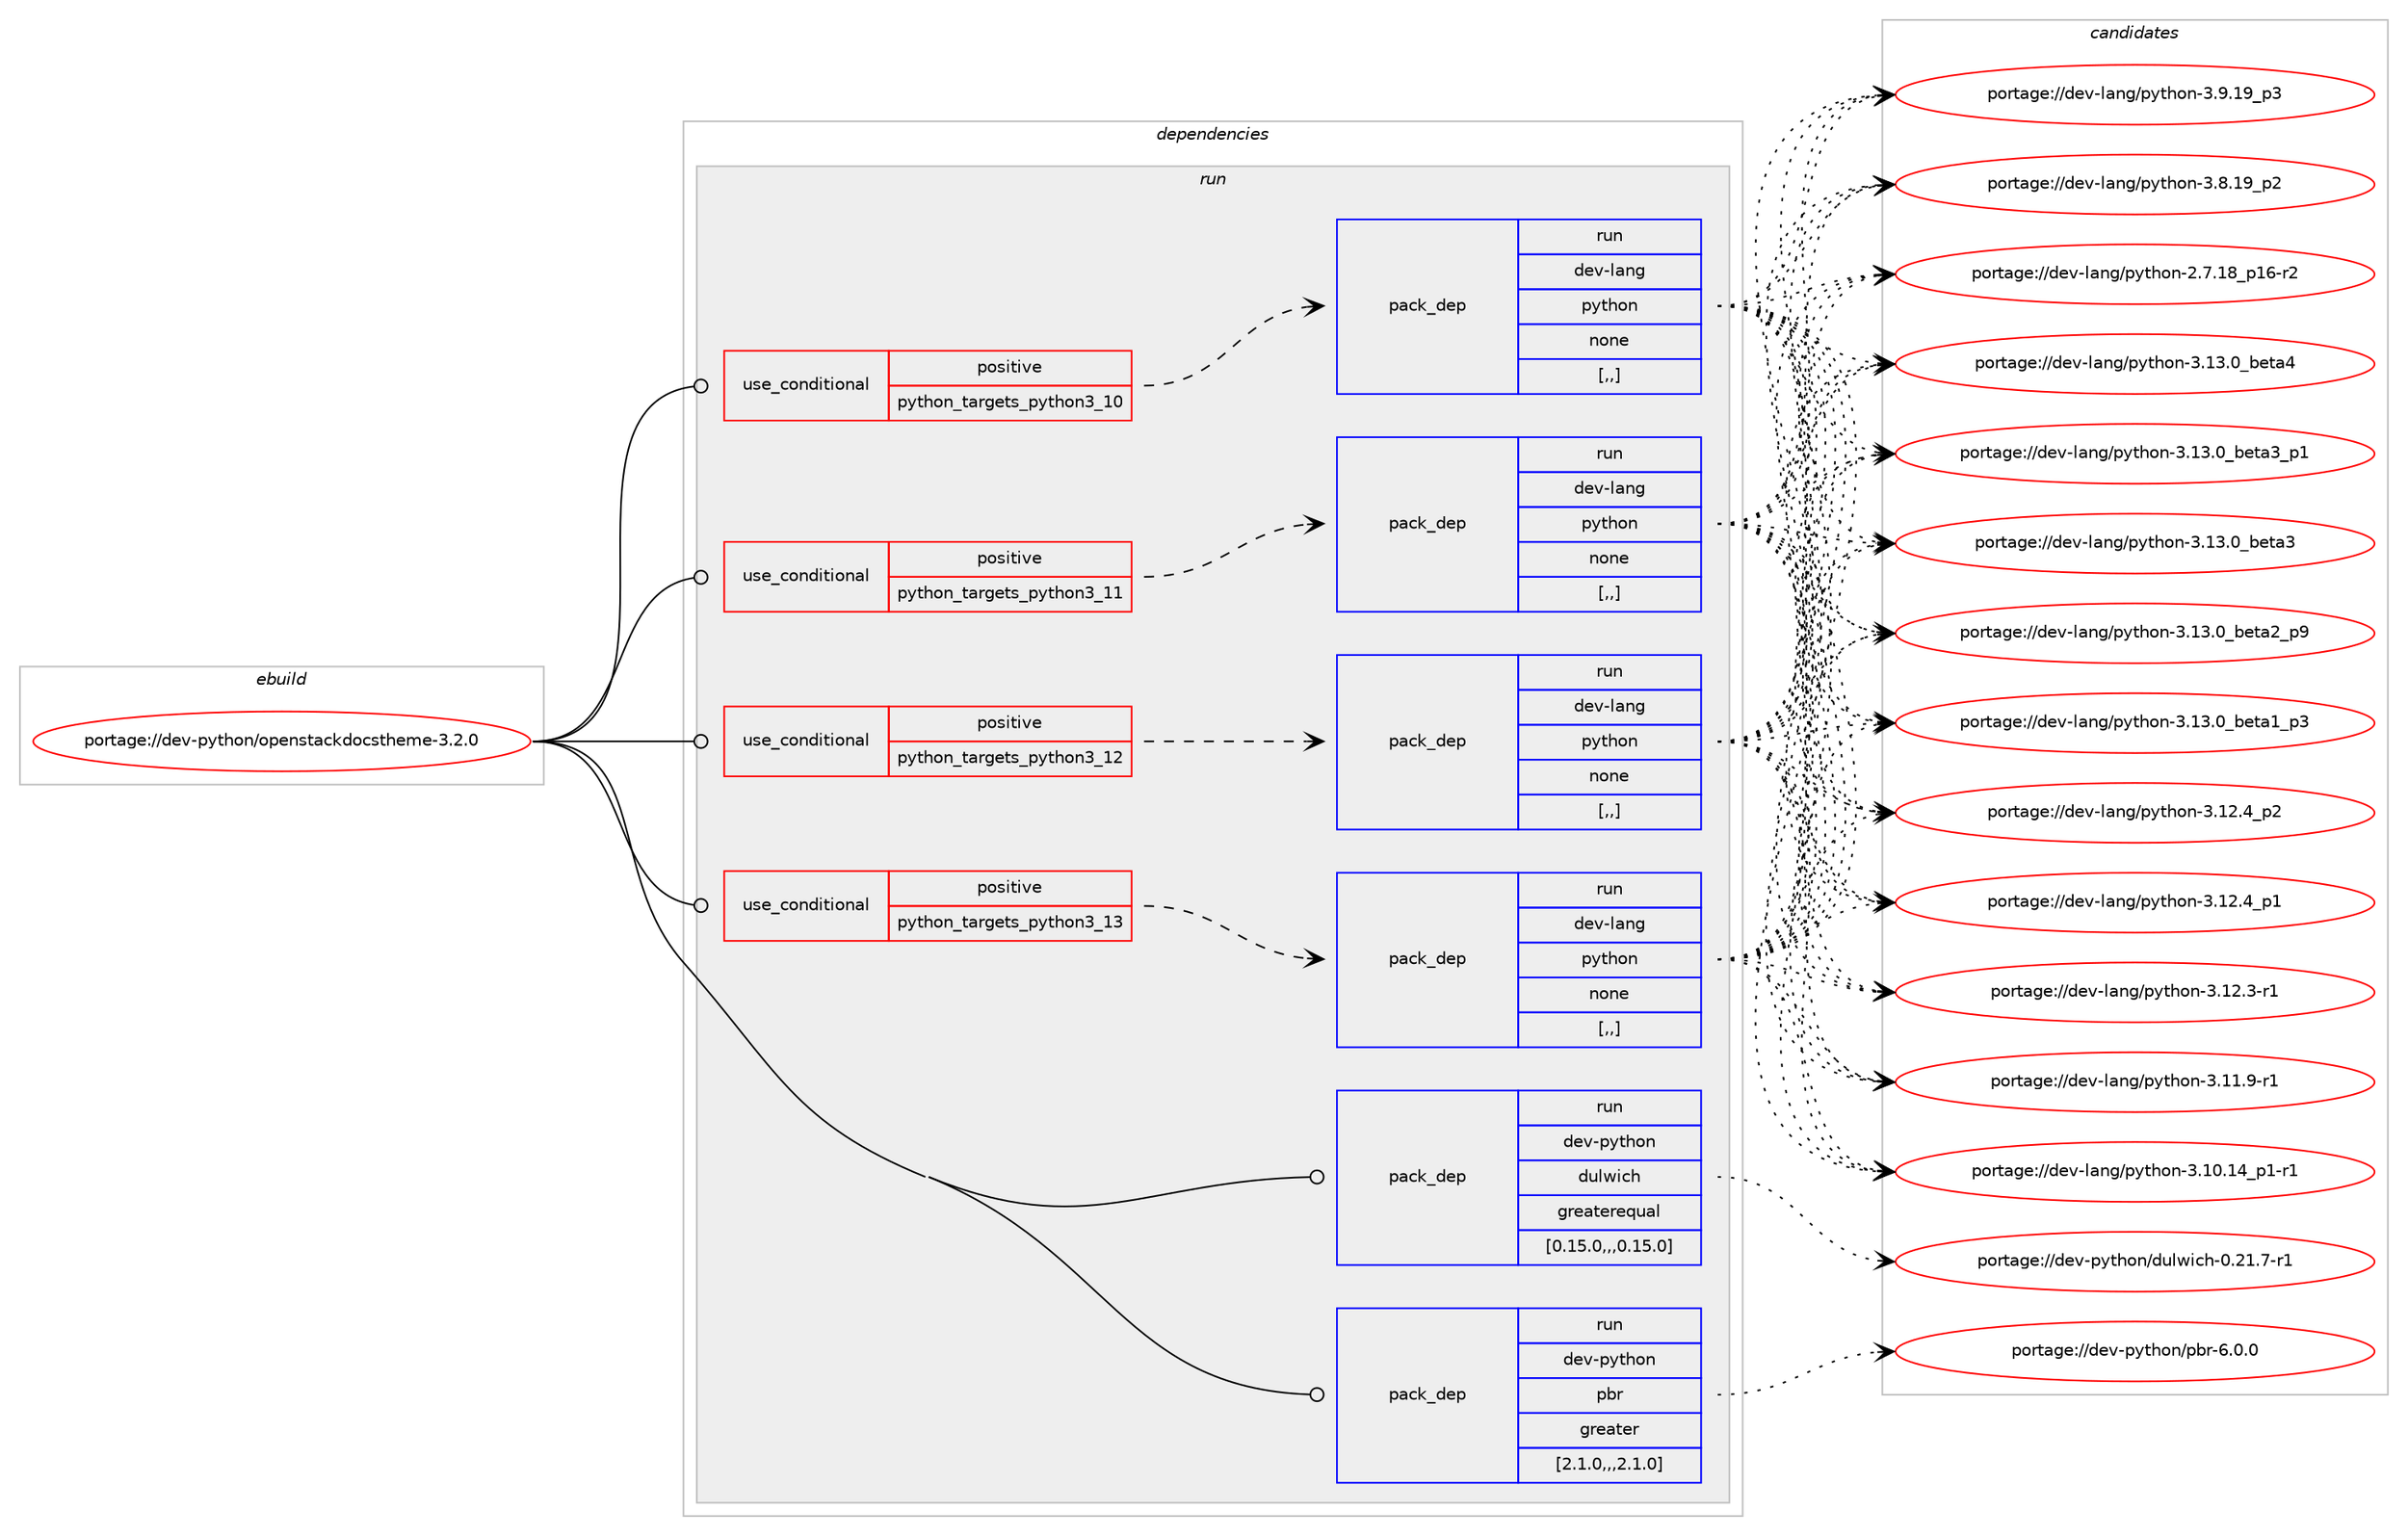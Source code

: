 digraph prolog {

# *************
# Graph options
# *************

newrank=true;
concentrate=true;
compound=true;
graph [rankdir=LR,fontname=Helvetica,fontsize=10,ranksep=1.5];#, ranksep=2.5, nodesep=0.2];
edge  [arrowhead=vee];
node  [fontname=Helvetica,fontsize=10];

# **********
# The ebuild
# **********

subgraph cluster_leftcol {
color=gray;
label=<<i>ebuild</i>>;
id [label="portage://dev-python/openstackdocstheme-3.2.0", color=red, width=4, href="../dev-python/openstackdocstheme-3.2.0.svg"];
}

# ****************
# The dependencies
# ****************

subgraph cluster_midcol {
color=gray;
label=<<i>dependencies</i>>;
subgraph cluster_compile {
fillcolor="#eeeeee";
style=filled;
label=<<i>compile</i>>;
}
subgraph cluster_compileandrun {
fillcolor="#eeeeee";
style=filled;
label=<<i>compile and run</i>>;
}
subgraph cluster_run {
fillcolor="#eeeeee";
style=filled;
label=<<i>run</i>>;
subgraph cond35498 {
dependency153130 [label=<<TABLE BORDER="0" CELLBORDER="1" CELLSPACING="0" CELLPADDING="4"><TR><TD ROWSPAN="3" CELLPADDING="10">use_conditional</TD></TR><TR><TD>positive</TD></TR><TR><TD>python_targets_python3_10</TD></TR></TABLE>>, shape=none, color=red];
subgraph pack116383 {
dependency153131 [label=<<TABLE BORDER="0" CELLBORDER="1" CELLSPACING="0" CELLPADDING="4" WIDTH="220"><TR><TD ROWSPAN="6" CELLPADDING="30">pack_dep</TD></TR><TR><TD WIDTH="110">run</TD></TR><TR><TD>dev-lang</TD></TR><TR><TD>python</TD></TR><TR><TD>none</TD></TR><TR><TD>[,,]</TD></TR></TABLE>>, shape=none, color=blue];
}
dependency153130:e -> dependency153131:w [weight=20,style="dashed",arrowhead="vee"];
}
id:e -> dependency153130:w [weight=20,style="solid",arrowhead="odot"];
subgraph cond35499 {
dependency153132 [label=<<TABLE BORDER="0" CELLBORDER="1" CELLSPACING="0" CELLPADDING="4"><TR><TD ROWSPAN="3" CELLPADDING="10">use_conditional</TD></TR><TR><TD>positive</TD></TR><TR><TD>python_targets_python3_11</TD></TR></TABLE>>, shape=none, color=red];
subgraph pack116384 {
dependency153133 [label=<<TABLE BORDER="0" CELLBORDER="1" CELLSPACING="0" CELLPADDING="4" WIDTH="220"><TR><TD ROWSPAN="6" CELLPADDING="30">pack_dep</TD></TR><TR><TD WIDTH="110">run</TD></TR><TR><TD>dev-lang</TD></TR><TR><TD>python</TD></TR><TR><TD>none</TD></TR><TR><TD>[,,]</TD></TR></TABLE>>, shape=none, color=blue];
}
dependency153132:e -> dependency153133:w [weight=20,style="dashed",arrowhead="vee"];
}
id:e -> dependency153132:w [weight=20,style="solid",arrowhead="odot"];
subgraph cond35500 {
dependency153134 [label=<<TABLE BORDER="0" CELLBORDER="1" CELLSPACING="0" CELLPADDING="4"><TR><TD ROWSPAN="3" CELLPADDING="10">use_conditional</TD></TR><TR><TD>positive</TD></TR><TR><TD>python_targets_python3_12</TD></TR></TABLE>>, shape=none, color=red];
subgraph pack116385 {
dependency153135 [label=<<TABLE BORDER="0" CELLBORDER="1" CELLSPACING="0" CELLPADDING="4" WIDTH="220"><TR><TD ROWSPAN="6" CELLPADDING="30">pack_dep</TD></TR><TR><TD WIDTH="110">run</TD></TR><TR><TD>dev-lang</TD></TR><TR><TD>python</TD></TR><TR><TD>none</TD></TR><TR><TD>[,,]</TD></TR></TABLE>>, shape=none, color=blue];
}
dependency153134:e -> dependency153135:w [weight=20,style="dashed",arrowhead="vee"];
}
id:e -> dependency153134:w [weight=20,style="solid",arrowhead="odot"];
subgraph cond35501 {
dependency153136 [label=<<TABLE BORDER="0" CELLBORDER="1" CELLSPACING="0" CELLPADDING="4"><TR><TD ROWSPAN="3" CELLPADDING="10">use_conditional</TD></TR><TR><TD>positive</TD></TR><TR><TD>python_targets_python3_13</TD></TR></TABLE>>, shape=none, color=red];
subgraph pack116386 {
dependency153137 [label=<<TABLE BORDER="0" CELLBORDER="1" CELLSPACING="0" CELLPADDING="4" WIDTH="220"><TR><TD ROWSPAN="6" CELLPADDING="30">pack_dep</TD></TR><TR><TD WIDTH="110">run</TD></TR><TR><TD>dev-lang</TD></TR><TR><TD>python</TD></TR><TR><TD>none</TD></TR><TR><TD>[,,]</TD></TR></TABLE>>, shape=none, color=blue];
}
dependency153136:e -> dependency153137:w [weight=20,style="dashed",arrowhead="vee"];
}
id:e -> dependency153136:w [weight=20,style="solid",arrowhead="odot"];
subgraph pack116387 {
dependency153138 [label=<<TABLE BORDER="0" CELLBORDER="1" CELLSPACING="0" CELLPADDING="4" WIDTH="220"><TR><TD ROWSPAN="6" CELLPADDING="30">pack_dep</TD></TR><TR><TD WIDTH="110">run</TD></TR><TR><TD>dev-python</TD></TR><TR><TD>dulwich</TD></TR><TR><TD>greaterequal</TD></TR><TR><TD>[0.15.0,,,0.15.0]</TD></TR></TABLE>>, shape=none, color=blue];
}
id:e -> dependency153138:w [weight=20,style="solid",arrowhead="odot"];
subgraph pack116388 {
dependency153139 [label=<<TABLE BORDER="0" CELLBORDER="1" CELLSPACING="0" CELLPADDING="4" WIDTH="220"><TR><TD ROWSPAN="6" CELLPADDING="30">pack_dep</TD></TR><TR><TD WIDTH="110">run</TD></TR><TR><TD>dev-python</TD></TR><TR><TD>pbr</TD></TR><TR><TD>greater</TD></TR><TR><TD>[2.1.0,,,2.1.0]</TD></TR></TABLE>>, shape=none, color=blue];
}
id:e -> dependency153139:w [weight=20,style="solid",arrowhead="odot"];
}
}

# **************
# The candidates
# **************

subgraph cluster_choices {
rank=same;
color=gray;
label=<<i>candidates</i>>;

subgraph choice116383 {
color=black;
nodesep=1;
choice1001011184510897110103471121211161041111104551464951464895981011169752 [label="portage://dev-lang/python-3.13.0_beta4", color=red, width=4,href="../dev-lang/python-3.13.0_beta4.svg"];
choice10010111845108971101034711212111610411111045514649514648959810111697519511249 [label="portage://dev-lang/python-3.13.0_beta3_p1", color=red, width=4,href="../dev-lang/python-3.13.0_beta3_p1.svg"];
choice1001011184510897110103471121211161041111104551464951464895981011169751 [label="portage://dev-lang/python-3.13.0_beta3", color=red, width=4,href="../dev-lang/python-3.13.0_beta3.svg"];
choice10010111845108971101034711212111610411111045514649514648959810111697509511257 [label="portage://dev-lang/python-3.13.0_beta2_p9", color=red, width=4,href="../dev-lang/python-3.13.0_beta2_p9.svg"];
choice10010111845108971101034711212111610411111045514649514648959810111697499511251 [label="portage://dev-lang/python-3.13.0_beta1_p3", color=red, width=4,href="../dev-lang/python-3.13.0_beta1_p3.svg"];
choice100101118451089711010347112121116104111110455146495046529511250 [label="portage://dev-lang/python-3.12.4_p2", color=red, width=4,href="../dev-lang/python-3.12.4_p2.svg"];
choice100101118451089711010347112121116104111110455146495046529511249 [label="portage://dev-lang/python-3.12.4_p1", color=red, width=4,href="../dev-lang/python-3.12.4_p1.svg"];
choice100101118451089711010347112121116104111110455146495046514511449 [label="portage://dev-lang/python-3.12.3-r1", color=red, width=4,href="../dev-lang/python-3.12.3-r1.svg"];
choice100101118451089711010347112121116104111110455146494946574511449 [label="portage://dev-lang/python-3.11.9-r1", color=red, width=4,href="../dev-lang/python-3.11.9-r1.svg"];
choice100101118451089711010347112121116104111110455146494846495295112494511449 [label="portage://dev-lang/python-3.10.14_p1-r1", color=red, width=4,href="../dev-lang/python-3.10.14_p1-r1.svg"];
choice100101118451089711010347112121116104111110455146574649579511251 [label="portage://dev-lang/python-3.9.19_p3", color=red, width=4,href="../dev-lang/python-3.9.19_p3.svg"];
choice100101118451089711010347112121116104111110455146564649579511250 [label="portage://dev-lang/python-3.8.19_p2", color=red, width=4,href="../dev-lang/python-3.8.19_p2.svg"];
choice100101118451089711010347112121116104111110455046554649569511249544511450 [label="portage://dev-lang/python-2.7.18_p16-r2", color=red, width=4,href="../dev-lang/python-2.7.18_p16-r2.svg"];
dependency153131:e -> choice1001011184510897110103471121211161041111104551464951464895981011169752:w [style=dotted,weight="100"];
dependency153131:e -> choice10010111845108971101034711212111610411111045514649514648959810111697519511249:w [style=dotted,weight="100"];
dependency153131:e -> choice1001011184510897110103471121211161041111104551464951464895981011169751:w [style=dotted,weight="100"];
dependency153131:e -> choice10010111845108971101034711212111610411111045514649514648959810111697509511257:w [style=dotted,weight="100"];
dependency153131:e -> choice10010111845108971101034711212111610411111045514649514648959810111697499511251:w [style=dotted,weight="100"];
dependency153131:e -> choice100101118451089711010347112121116104111110455146495046529511250:w [style=dotted,weight="100"];
dependency153131:e -> choice100101118451089711010347112121116104111110455146495046529511249:w [style=dotted,weight="100"];
dependency153131:e -> choice100101118451089711010347112121116104111110455146495046514511449:w [style=dotted,weight="100"];
dependency153131:e -> choice100101118451089711010347112121116104111110455146494946574511449:w [style=dotted,weight="100"];
dependency153131:e -> choice100101118451089711010347112121116104111110455146494846495295112494511449:w [style=dotted,weight="100"];
dependency153131:e -> choice100101118451089711010347112121116104111110455146574649579511251:w [style=dotted,weight="100"];
dependency153131:e -> choice100101118451089711010347112121116104111110455146564649579511250:w [style=dotted,weight="100"];
dependency153131:e -> choice100101118451089711010347112121116104111110455046554649569511249544511450:w [style=dotted,weight="100"];
}
subgraph choice116384 {
color=black;
nodesep=1;
choice1001011184510897110103471121211161041111104551464951464895981011169752 [label="portage://dev-lang/python-3.13.0_beta4", color=red, width=4,href="../dev-lang/python-3.13.0_beta4.svg"];
choice10010111845108971101034711212111610411111045514649514648959810111697519511249 [label="portage://dev-lang/python-3.13.0_beta3_p1", color=red, width=4,href="../dev-lang/python-3.13.0_beta3_p1.svg"];
choice1001011184510897110103471121211161041111104551464951464895981011169751 [label="portage://dev-lang/python-3.13.0_beta3", color=red, width=4,href="../dev-lang/python-3.13.0_beta3.svg"];
choice10010111845108971101034711212111610411111045514649514648959810111697509511257 [label="portage://dev-lang/python-3.13.0_beta2_p9", color=red, width=4,href="../dev-lang/python-3.13.0_beta2_p9.svg"];
choice10010111845108971101034711212111610411111045514649514648959810111697499511251 [label="portage://dev-lang/python-3.13.0_beta1_p3", color=red, width=4,href="../dev-lang/python-3.13.0_beta1_p3.svg"];
choice100101118451089711010347112121116104111110455146495046529511250 [label="portage://dev-lang/python-3.12.4_p2", color=red, width=4,href="../dev-lang/python-3.12.4_p2.svg"];
choice100101118451089711010347112121116104111110455146495046529511249 [label="portage://dev-lang/python-3.12.4_p1", color=red, width=4,href="../dev-lang/python-3.12.4_p1.svg"];
choice100101118451089711010347112121116104111110455146495046514511449 [label="portage://dev-lang/python-3.12.3-r1", color=red, width=4,href="../dev-lang/python-3.12.3-r1.svg"];
choice100101118451089711010347112121116104111110455146494946574511449 [label="portage://dev-lang/python-3.11.9-r1", color=red, width=4,href="../dev-lang/python-3.11.9-r1.svg"];
choice100101118451089711010347112121116104111110455146494846495295112494511449 [label="portage://dev-lang/python-3.10.14_p1-r1", color=red, width=4,href="../dev-lang/python-3.10.14_p1-r1.svg"];
choice100101118451089711010347112121116104111110455146574649579511251 [label="portage://dev-lang/python-3.9.19_p3", color=red, width=4,href="../dev-lang/python-3.9.19_p3.svg"];
choice100101118451089711010347112121116104111110455146564649579511250 [label="portage://dev-lang/python-3.8.19_p2", color=red, width=4,href="../dev-lang/python-3.8.19_p2.svg"];
choice100101118451089711010347112121116104111110455046554649569511249544511450 [label="portage://dev-lang/python-2.7.18_p16-r2", color=red, width=4,href="../dev-lang/python-2.7.18_p16-r2.svg"];
dependency153133:e -> choice1001011184510897110103471121211161041111104551464951464895981011169752:w [style=dotted,weight="100"];
dependency153133:e -> choice10010111845108971101034711212111610411111045514649514648959810111697519511249:w [style=dotted,weight="100"];
dependency153133:e -> choice1001011184510897110103471121211161041111104551464951464895981011169751:w [style=dotted,weight="100"];
dependency153133:e -> choice10010111845108971101034711212111610411111045514649514648959810111697509511257:w [style=dotted,weight="100"];
dependency153133:e -> choice10010111845108971101034711212111610411111045514649514648959810111697499511251:w [style=dotted,weight="100"];
dependency153133:e -> choice100101118451089711010347112121116104111110455146495046529511250:w [style=dotted,weight="100"];
dependency153133:e -> choice100101118451089711010347112121116104111110455146495046529511249:w [style=dotted,weight="100"];
dependency153133:e -> choice100101118451089711010347112121116104111110455146495046514511449:w [style=dotted,weight="100"];
dependency153133:e -> choice100101118451089711010347112121116104111110455146494946574511449:w [style=dotted,weight="100"];
dependency153133:e -> choice100101118451089711010347112121116104111110455146494846495295112494511449:w [style=dotted,weight="100"];
dependency153133:e -> choice100101118451089711010347112121116104111110455146574649579511251:w [style=dotted,weight="100"];
dependency153133:e -> choice100101118451089711010347112121116104111110455146564649579511250:w [style=dotted,weight="100"];
dependency153133:e -> choice100101118451089711010347112121116104111110455046554649569511249544511450:w [style=dotted,weight="100"];
}
subgraph choice116385 {
color=black;
nodesep=1;
choice1001011184510897110103471121211161041111104551464951464895981011169752 [label="portage://dev-lang/python-3.13.0_beta4", color=red, width=4,href="../dev-lang/python-3.13.0_beta4.svg"];
choice10010111845108971101034711212111610411111045514649514648959810111697519511249 [label="portage://dev-lang/python-3.13.0_beta3_p1", color=red, width=4,href="../dev-lang/python-3.13.0_beta3_p1.svg"];
choice1001011184510897110103471121211161041111104551464951464895981011169751 [label="portage://dev-lang/python-3.13.0_beta3", color=red, width=4,href="../dev-lang/python-3.13.0_beta3.svg"];
choice10010111845108971101034711212111610411111045514649514648959810111697509511257 [label="portage://dev-lang/python-3.13.0_beta2_p9", color=red, width=4,href="../dev-lang/python-3.13.0_beta2_p9.svg"];
choice10010111845108971101034711212111610411111045514649514648959810111697499511251 [label="portage://dev-lang/python-3.13.0_beta1_p3", color=red, width=4,href="../dev-lang/python-3.13.0_beta1_p3.svg"];
choice100101118451089711010347112121116104111110455146495046529511250 [label="portage://dev-lang/python-3.12.4_p2", color=red, width=4,href="../dev-lang/python-3.12.4_p2.svg"];
choice100101118451089711010347112121116104111110455146495046529511249 [label="portage://dev-lang/python-3.12.4_p1", color=red, width=4,href="../dev-lang/python-3.12.4_p1.svg"];
choice100101118451089711010347112121116104111110455146495046514511449 [label="portage://dev-lang/python-3.12.3-r1", color=red, width=4,href="../dev-lang/python-3.12.3-r1.svg"];
choice100101118451089711010347112121116104111110455146494946574511449 [label="portage://dev-lang/python-3.11.9-r1", color=red, width=4,href="../dev-lang/python-3.11.9-r1.svg"];
choice100101118451089711010347112121116104111110455146494846495295112494511449 [label="portage://dev-lang/python-3.10.14_p1-r1", color=red, width=4,href="../dev-lang/python-3.10.14_p1-r1.svg"];
choice100101118451089711010347112121116104111110455146574649579511251 [label="portage://dev-lang/python-3.9.19_p3", color=red, width=4,href="../dev-lang/python-3.9.19_p3.svg"];
choice100101118451089711010347112121116104111110455146564649579511250 [label="portage://dev-lang/python-3.8.19_p2", color=red, width=4,href="../dev-lang/python-3.8.19_p2.svg"];
choice100101118451089711010347112121116104111110455046554649569511249544511450 [label="portage://dev-lang/python-2.7.18_p16-r2", color=red, width=4,href="../dev-lang/python-2.7.18_p16-r2.svg"];
dependency153135:e -> choice1001011184510897110103471121211161041111104551464951464895981011169752:w [style=dotted,weight="100"];
dependency153135:e -> choice10010111845108971101034711212111610411111045514649514648959810111697519511249:w [style=dotted,weight="100"];
dependency153135:e -> choice1001011184510897110103471121211161041111104551464951464895981011169751:w [style=dotted,weight="100"];
dependency153135:e -> choice10010111845108971101034711212111610411111045514649514648959810111697509511257:w [style=dotted,weight="100"];
dependency153135:e -> choice10010111845108971101034711212111610411111045514649514648959810111697499511251:w [style=dotted,weight="100"];
dependency153135:e -> choice100101118451089711010347112121116104111110455146495046529511250:w [style=dotted,weight="100"];
dependency153135:e -> choice100101118451089711010347112121116104111110455146495046529511249:w [style=dotted,weight="100"];
dependency153135:e -> choice100101118451089711010347112121116104111110455146495046514511449:w [style=dotted,weight="100"];
dependency153135:e -> choice100101118451089711010347112121116104111110455146494946574511449:w [style=dotted,weight="100"];
dependency153135:e -> choice100101118451089711010347112121116104111110455146494846495295112494511449:w [style=dotted,weight="100"];
dependency153135:e -> choice100101118451089711010347112121116104111110455146574649579511251:w [style=dotted,weight="100"];
dependency153135:e -> choice100101118451089711010347112121116104111110455146564649579511250:w [style=dotted,weight="100"];
dependency153135:e -> choice100101118451089711010347112121116104111110455046554649569511249544511450:w [style=dotted,weight="100"];
}
subgraph choice116386 {
color=black;
nodesep=1;
choice1001011184510897110103471121211161041111104551464951464895981011169752 [label="portage://dev-lang/python-3.13.0_beta4", color=red, width=4,href="../dev-lang/python-3.13.0_beta4.svg"];
choice10010111845108971101034711212111610411111045514649514648959810111697519511249 [label="portage://dev-lang/python-3.13.0_beta3_p1", color=red, width=4,href="../dev-lang/python-3.13.0_beta3_p1.svg"];
choice1001011184510897110103471121211161041111104551464951464895981011169751 [label="portage://dev-lang/python-3.13.0_beta3", color=red, width=4,href="../dev-lang/python-3.13.0_beta3.svg"];
choice10010111845108971101034711212111610411111045514649514648959810111697509511257 [label="portage://dev-lang/python-3.13.0_beta2_p9", color=red, width=4,href="../dev-lang/python-3.13.0_beta2_p9.svg"];
choice10010111845108971101034711212111610411111045514649514648959810111697499511251 [label="portage://dev-lang/python-3.13.0_beta1_p3", color=red, width=4,href="../dev-lang/python-3.13.0_beta1_p3.svg"];
choice100101118451089711010347112121116104111110455146495046529511250 [label="portage://dev-lang/python-3.12.4_p2", color=red, width=4,href="../dev-lang/python-3.12.4_p2.svg"];
choice100101118451089711010347112121116104111110455146495046529511249 [label="portage://dev-lang/python-3.12.4_p1", color=red, width=4,href="../dev-lang/python-3.12.4_p1.svg"];
choice100101118451089711010347112121116104111110455146495046514511449 [label="portage://dev-lang/python-3.12.3-r1", color=red, width=4,href="../dev-lang/python-3.12.3-r1.svg"];
choice100101118451089711010347112121116104111110455146494946574511449 [label="portage://dev-lang/python-3.11.9-r1", color=red, width=4,href="../dev-lang/python-3.11.9-r1.svg"];
choice100101118451089711010347112121116104111110455146494846495295112494511449 [label="portage://dev-lang/python-3.10.14_p1-r1", color=red, width=4,href="../dev-lang/python-3.10.14_p1-r1.svg"];
choice100101118451089711010347112121116104111110455146574649579511251 [label="portage://dev-lang/python-3.9.19_p3", color=red, width=4,href="../dev-lang/python-3.9.19_p3.svg"];
choice100101118451089711010347112121116104111110455146564649579511250 [label="portage://dev-lang/python-3.8.19_p2", color=red, width=4,href="../dev-lang/python-3.8.19_p2.svg"];
choice100101118451089711010347112121116104111110455046554649569511249544511450 [label="portage://dev-lang/python-2.7.18_p16-r2", color=red, width=4,href="../dev-lang/python-2.7.18_p16-r2.svg"];
dependency153137:e -> choice1001011184510897110103471121211161041111104551464951464895981011169752:w [style=dotted,weight="100"];
dependency153137:e -> choice10010111845108971101034711212111610411111045514649514648959810111697519511249:w [style=dotted,weight="100"];
dependency153137:e -> choice1001011184510897110103471121211161041111104551464951464895981011169751:w [style=dotted,weight="100"];
dependency153137:e -> choice10010111845108971101034711212111610411111045514649514648959810111697509511257:w [style=dotted,weight="100"];
dependency153137:e -> choice10010111845108971101034711212111610411111045514649514648959810111697499511251:w [style=dotted,weight="100"];
dependency153137:e -> choice100101118451089711010347112121116104111110455146495046529511250:w [style=dotted,weight="100"];
dependency153137:e -> choice100101118451089711010347112121116104111110455146495046529511249:w [style=dotted,weight="100"];
dependency153137:e -> choice100101118451089711010347112121116104111110455146495046514511449:w [style=dotted,weight="100"];
dependency153137:e -> choice100101118451089711010347112121116104111110455146494946574511449:w [style=dotted,weight="100"];
dependency153137:e -> choice100101118451089711010347112121116104111110455146494846495295112494511449:w [style=dotted,weight="100"];
dependency153137:e -> choice100101118451089711010347112121116104111110455146574649579511251:w [style=dotted,weight="100"];
dependency153137:e -> choice100101118451089711010347112121116104111110455146564649579511250:w [style=dotted,weight="100"];
dependency153137:e -> choice100101118451089711010347112121116104111110455046554649569511249544511450:w [style=dotted,weight="100"];
}
subgraph choice116387 {
color=black;
nodesep=1;
choice100101118451121211161041111104710011710811910599104454846504946554511449 [label="portage://dev-python/dulwich-0.21.7-r1", color=red, width=4,href="../dev-python/dulwich-0.21.7-r1.svg"];
dependency153138:e -> choice100101118451121211161041111104710011710811910599104454846504946554511449:w [style=dotted,weight="100"];
}
subgraph choice116388 {
color=black;
nodesep=1;
choice100101118451121211161041111104711298114455446484648 [label="portage://dev-python/pbr-6.0.0", color=red, width=4,href="../dev-python/pbr-6.0.0.svg"];
dependency153139:e -> choice100101118451121211161041111104711298114455446484648:w [style=dotted,weight="100"];
}
}

}
